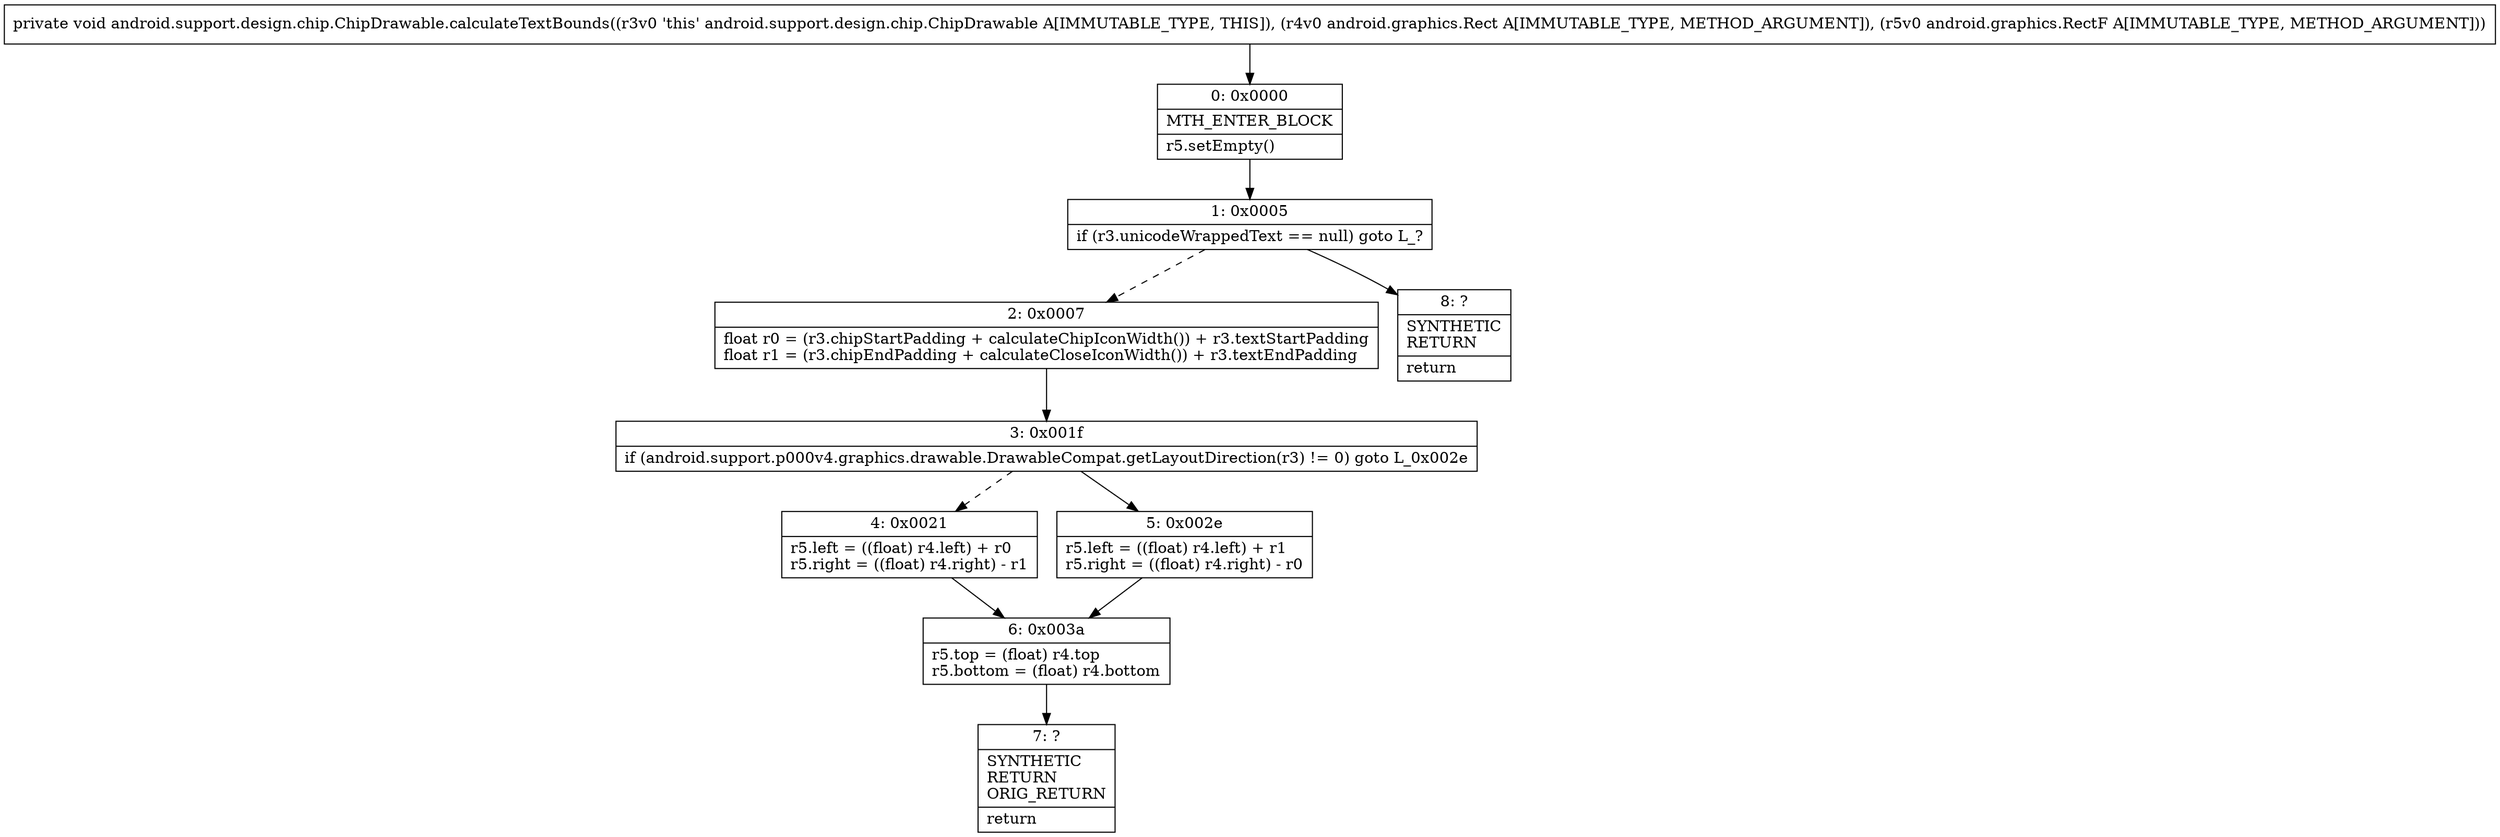 digraph "CFG forandroid.support.design.chip.ChipDrawable.calculateTextBounds(Landroid\/graphics\/Rect;Landroid\/graphics\/RectF;)V" {
Node_0 [shape=record,label="{0\:\ 0x0000|MTH_ENTER_BLOCK\l|r5.setEmpty()\l}"];
Node_1 [shape=record,label="{1\:\ 0x0005|if (r3.unicodeWrappedText == null) goto L_?\l}"];
Node_2 [shape=record,label="{2\:\ 0x0007|float r0 = (r3.chipStartPadding + calculateChipIconWidth()) + r3.textStartPadding\lfloat r1 = (r3.chipEndPadding + calculateCloseIconWidth()) + r3.textEndPadding\l}"];
Node_3 [shape=record,label="{3\:\ 0x001f|if (android.support.p000v4.graphics.drawable.DrawableCompat.getLayoutDirection(r3) != 0) goto L_0x002e\l}"];
Node_4 [shape=record,label="{4\:\ 0x0021|r5.left = ((float) r4.left) + r0\lr5.right = ((float) r4.right) \- r1\l}"];
Node_5 [shape=record,label="{5\:\ 0x002e|r5.left = ((float) r4.left) + r1\lr5.right = ((float) r4.right) \- r0\l}"];
Node_6 [shape=record,label="{6\:\ 0x003a|r5.top = (float) r4.top\lr5.bottom = (float) r4.bottom\l}"];
Node_7 [shape=record,label="{7\:\ ?|SYNTHETIC\lRETURN\lORIG_RETURN\l|return\l}"];
Node_8 [shape=record,label="{8\:\ ?|SYNTHETIC\lRETURN\l|return\l}"];
MethodNode[shape=record,label="{private void android.support.design.chip.ChipDrawable.calculateTextBounds((r3v0 'this' android.support.design.chip.ChipDrawable A[IMMUTABLE_TYPE, THIS]), (r4v0 android.graphics.Rect A[IMMUTABLE_TYPE, METHOD_ARGUMENT]), (r5v0 android.graphics.RectF A[IMMUTABLE_TYPE, METHOD_ARGUMENT])) }"];
MethodNode -> Node_0;
Node_0 -> Node_1;
Node_1 -> Node_2[style=dashed];
Node_1 -> Node_8;
Node_2 -> Node_3;
Node_3 -> Node_4[style=dashed];
Node_3 -> Node_5;
Node_4 -> Node_6;
Node_5 -> Node_6;
Node_6 -> Node_7;
}

